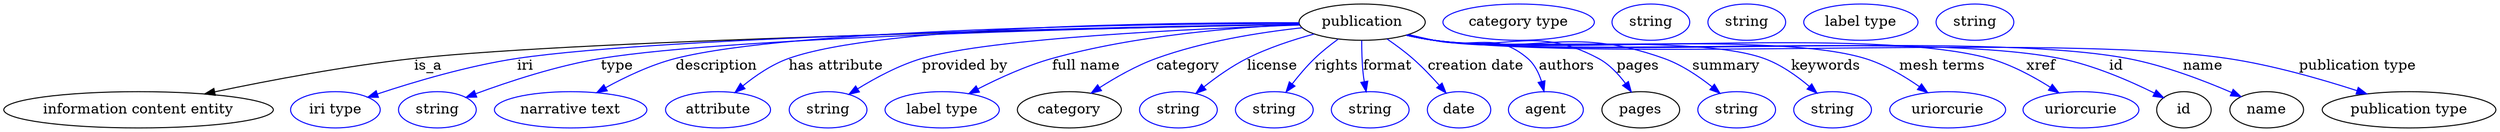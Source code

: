 digraph {
	graph [bb="0,0,2463,123"];
	node [label="\N"];
	publication	[height=0.5,
		label=publication,
		pos="1342.2,105",
		width=1.7332];
	"information content entity"	[height=0.5,
		pos="133.24,18",
		width=3.7011];
	publication -> "information content entity"	[label=is_a,
		lp="420.24,61.5",
		pos="e,198.77,33.741 1280.2,102.84 1099.6,99.298 576.37,87.663 406.24,69 338.94,61.618 263.28,47.277 208.71,35.84"];
	iri	[color=blue,
		height=0.5,
		label="iri type",
		pos="328.24,18",
		width=1.2277];
	publication -> iri	[color=blue,
		label=iri,
		lp="516.24,61.5",
		pos="e,360.24,30.45 1280.1,103.12 1113.1,100.47 657.01,91.34 508.24,69 459.86,61.736 406.01,45.677 369.93,33.707",
		style=solid];
	type	[color=blue,
		height=0.5,
		label=string,
		pos="429.24,18",
		width=1.0652];
	publication -> type	[color=blue,
		label=type,
		lp="606.24,61.5",
		pos="e,457.46,30.339 1280,103.01 1124.6,100.22 722.3,91.033 590.24,69 546.94,61.776 499.11,45.854 466.93,33.906",
		style=solid];
	description	[color=blue,
		height=0.5,
		label="narrative text",
		pos="561.24,18",
		width=2.0943];
	publication -> description	[color=blue,
		label=description,
		lp="704.74,61.5",
		pos="e,586.8,34.999 1279.9,103.94 1135,103.3 779.53,98.654 664.24,69 640.14,62.802 614.98,50.711 595.56,39.971",
		style=solid];
	"has attribute"	[color=blue,
		height=0.5,
		label=attribute,
		pos="706.24,18",
		width=1.4443];
	publication -> "has attribute"	[color=blue,
		label="has attribute",
		lp="822.24,61.5",
		pos="e,722.79,35.207 1279.9,104.51 1152.4,104.84 866.56,101.75 775.24,69 758.79,63.101 742.83,52 730.41,41.754",
		style=solid];
	"provided by"	[color=blue,
		height=0.5,
		label=string,
		pos="814.24,18",
		width=1.0652];
	publication -> "provided by"	[color=blue,
		label="provided by",
		lp="949.74,61.5",
		pos="e,834.94,33.382 1280.5,102.15 1177.6,98.553 975.46,89.119 907.24,69 884.63,62.332 861.27,49.748 843.62,38.873",
		style=solid];
	"full name"	[color=blue,
		height=0.5,
		label="label type",
		pos="927.24,18",
		width=1.5707];
	publication -> "full name"	[color=blue,
		label="full name",
		lp="1069.7,61.5",
		pos="e,953.66,34.003 1280.2,102.62 1217.6,99.909 1118.6,91.983 1036.2,69 1010.7,61.87 983.54,49.443 962.74,38.762",
		style=solid];
	category	[height=0.5,
		pos="1053.2,18",
		width=1.4263];
	publication -> category	[color=blue,
		label=category,
		lp="1170.7,61.5",
		pos="e,1074.8,34.458 1282.6,99.344 1241.4,94.779 1185.8,85.923 1139.2,69 1119.5,61.831 1099.1,50.204 1083.2,39.966",
		style=solid];
	license	[color=blue,
		height=0.5,
		label=string,
		pos="1161.2,18",
		width=1.0652];
	publication -> license	[color=blue,
		label=license,
		lp="1254.2,61.5",
		pos="e,1178.4,34.109 1295,93.146 1274.2,87.425 1249.9,79.406 1229.2,69 1214,61.332 1198.6,50.325 1186.3,40.589",
		style=solid];
	rights	[color=blue,
		height=0.5,
		label=string,
		pos="1256.2,18",
		width=1.0652];
	publication -> rights	[color=blue,
		label=rights,
		lp="1316.7,61.5",
		pos="e,1267.5,35.677 1318.3,88.076 1310.6,82.458 1302.2,75.829 1295.2,69 1287.4,61.38 1279.8,52.176 1273.5,43.753",
		style=solid];
	format	[color=blue,
		height=0.5,
		label=string,
		pos="1351.2,18",
		width=1.0652];
	publication -> format	[color=blue,
		label=format,
		lp="1367.7,61.5",
		pos="e,1346.6,35.966 1341.7,86.814 1341.6,77.14 1341.9,64.858 1343.2,54 1343.6,51.309 1344,48.522 1344.5,45.749",
		style=solid];
	"creation date"	[color=blue,
		height=0.5,
		label=date,
		pos="1439.2,18",
		width=0.86659];
	publication -> "creation date"	[color=blue,
		label="creation date",
		lp="1455.7,61.5",
		pos="e,1426,34.669 1366.6,88.401 1375,82.656 1384.3,75.866 1392.2,69 1401.6,60.881 1411.1,51.095 1419.1,42.341",
		style=solid];
	authors	[color=blue,
		height=0.5,
		label=agent,
		pos="1525.2,18",
		width=1.0291];
	publication -> authors	[color=blue,
		label=authors,
		lp="1545.7,61.5",
		pos="e,1523.4,36.286 1388,92.717 1396.4,90.744 1405.1,88.761 1413.2,87 1454.8,78.045 1474.9,96.637 1507.2,69 1514,63.204 1518.2,54.654 \
1520.9,46.257",
		style=solid];
	pages	[height=0.5,
		pos="1618.2,18",
		width=1.0652];
	publication -> pages	[color=blue,
		label=pages,
		lp="1616.7,61.5",
		pos="e,1609.1,35.882 1387.1,92.35 1395.8,90.368 1404.7,88.477 1413.2,87 1485.5,74.438 1512.8,103.94 1577.2,69 1587.8,63.267 1596.7,53.569 \
1603.5,44.232",
		style=solid];
	summary	[color=blue,
		height=0.5,
		label=string,
		pos="1713.2,18",
		width=1.0652];
	publication -> summary	[color=blue,
		label=summary,
		lp="1703.7,61.5",
		pos="e,1696.9,34.387 1386.7,92.224 1395.5,90.229 1404.6,88.365 1413.2,87 1514.1,71.065 1546.2,103.62 1642.2,69 1659.3,62.835 1676.1,51.384 \
1689,40.994",
		style=solid];
	keywords	[color=blue,
		height=0.5,
		label=string,
		pos="1808.2,18",
		width=1.0652];
	publication -> keywords	[color=blue,
		label=keywords,
		lp="1802.7,61.5",
		pos="e,1792.8,34.759 1386.3,92.147 1395.2,90.133 1404.5,88.281 1413.2,87 1485.5,76.458 1672.6,93.892 1741.2,69 1757.4,63.129 1773,51.963 \
1785,41.67",
		style=solid];
	"mesh terms"	[color=blue,
		height=0.5,
		label=uriorcurie,
		pos="1922.2,18",
		width=1.5887];
	publication -> "mesh terms"	[color=blue,
		label="mesh terms",
		lp="1917.7,61.5",
		pos="e,1902.7,35.087 1385.9,92.144 1394.9,90.104 1404.3,88.243 1413.2,87 1507.5,73.856 1750.2,96.908 1841.2,69 1860.4,63.128 1879.6,51.607 \
1894.4,41.103",
		style=solid];
	xref	[color=blue,
		height=0.5,
		label=uriorcurie,
		pos="2054.2,18",
		width=1.5887];
	publication -> xref	[color=blue,
		label=xref,
		lp="2015.7,61.5",
		pos="e,2032.6,34.908 1385.9,92.079 1394.9,90.043 1404.3,88.201 1413.2,87 1534.7,70.653 1846.2,101.66 1964.2,69 1985.5,63.129 2007.1,51.331 \
2023.8,40.669",
		style=solid];
	id	[height=0.5,
		pos="2156.2,18",
		width=0.75];
	publication -> id	[color=blue,
		label=id,
		lp="2090.2,61.5",
		pos="e,2135.8,30.206 1385.9,92.053 1394.9,90.019 1404.3,88.184 1413.2,87 1550.1,68.83 1898.9,96.115 2034.2,69 2067.3,62.372 2102.8,46.795 \
2126.9,34.775",
		style=solid];
	name	[height=0.5,
		pos="2237.2,18",
		width=1.011];
	publication -> name	[color=blue,
		label=name,
		lp="2175.2,61.5",
		pos="e,2211.9,31.208 1385.9,92.033 1394.9,90.001 1404.3,88.172 1413.2,87 1564.9,67.085 1951,97.437 2101.2,69 2136.9,62.251 2175.6,47.228 \
2202.5,35.4",
		style=solid];
	"publication type"	[height=0.5,
		pos="2377.2,18",
		width=2.3831];
	publication -> "publication type"	[color=blue,
		label="publication type",
		lp="2327.2,61.5",
		pos="e,2335.8,33.838 1385.9,92.011 1394.9,89.98 1404.3,88.157 1413.2,87 1586.5,64.532 2026.4,94.827 2199.2,69 2242.9,62.472 2291,48.522 \
2326.2,37.011",
		style=solid];
	"named thing_category"	[color=blue,
		height=0.5,
		label="category type",
		pos="1497.2,105",
		width=2.0762];
	publication_pages	[color=blue,
		height=0.5,
		label=string,
		pos="1628.2,105",
		width=1.0652];
	publication_id	[color=blue,
		height=0.5,
		label=string,
		pos="1723.2,105",
		width=1.0652];
	publication_name	[color=blue,
		height=0.5,
		label="label type",
		pos="1836.2,105",
		width=1.5707];
	"publication_publication type"	[color=blue,
		height=0.5,
		label=string,
		pos="1949.2,105",
		width=1.0652];
}
